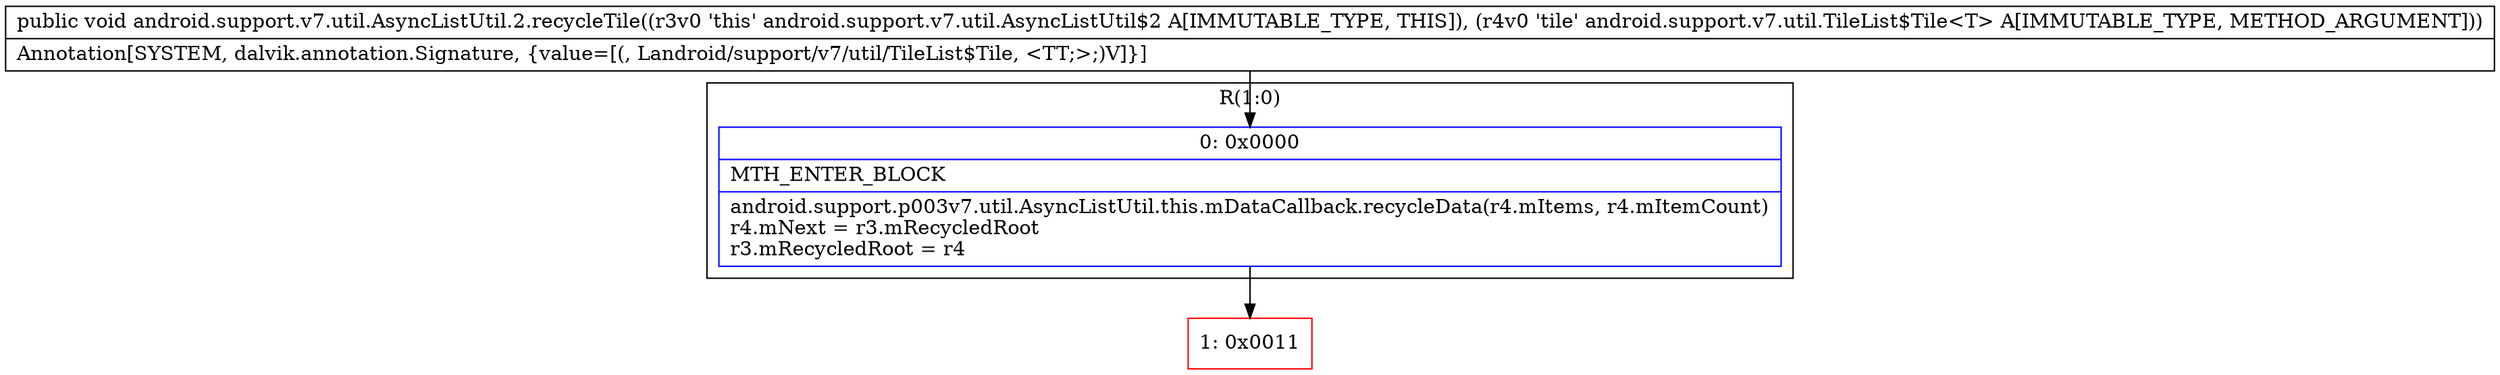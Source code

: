 digraph "CFG forandroid.support.v7.util.AsyncListUtil.2.recycleTile(Landroid\/support\/v7\/util\/TileList$Tile;)V" {
subgraph cluster_Region_1794137763 {
label = "R(1:0)";
node [shape=record,color=blue];
Node_0 [shape=record,label="{0\:\ 0x0000|MTH_ENTER_BLOCK\l|android.support.p003v7.util.AsyncListUtil.this.mDataCallback.recycleData(r4.mItems, r4.mItemCount)\lr4.mNext = r3.mRecycledRoot\lr3.mRecycledRoot = r4\l}"];
}
Node_1 [shape=record,color=red,label="{1\:\ 0x0011}"];
MethodNode[shape=record,label="{public void android.support.v7.util.AsyncListUtil.2.recycleTile((r3v0 'this' android.support.v7.util.AsyncListUtil$2 A[IMMUTABLE_TYPE, THIS]), (r4v0 'tile' android.support.v7.util.TileList$Tile\<T\> A[IMMUTABLE_TYPE, METHOD_ARGUMENT]))  | Annotation[SYSTEM, dalvik.annotation.Signature, \{value=[(, Landroid\/support\/v7\/util\/TileList$Tile, \<TT;\>;)V]\}]\l}"];
MethodNode -> Node_0;
Node_0 -> Node_1;
}

